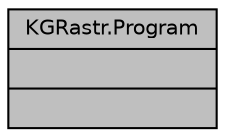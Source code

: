 digraph "KGRastr.Program"
{
 // LATEX_PDF_SIZE
  edge [fontname="Helvetica",fontsize="10",labelfontname="Helvetica",labelfontsize="10"];
  node [fontname="Helvetica",fontsize="10",shape=record];
  Node1 [label="{KGRastr.Program\n||}",height=0.2,width=0.4,color="black", fillcolor="grey75", style="filled", fontcolor="black",tooltip=" "];
}
